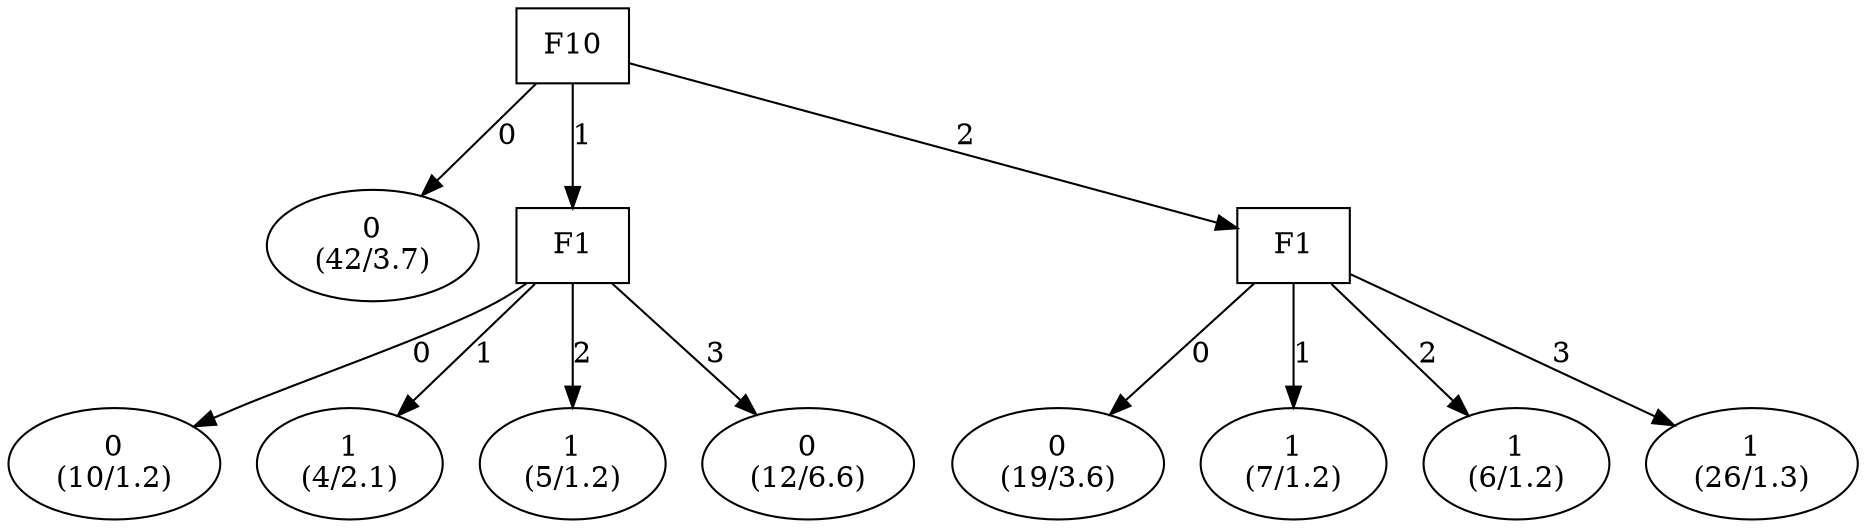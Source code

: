 digraph YaDT {
n0 [ shape=box, label="F10\n"]
n0 -> n1 [label="0"]
n1 [ shape=ellipse, label="0\n(42/3.7)"]
n0 -> n2 [label="1"]
n2 [ shape=box, label="F1\n"]
n2 -> n3 [label="0"]
n3 [ shape=ellipse, label="0\n(10/1.2)"]
n2 -> n4 [label="1"]
n4 [ shape=ellipse, label="1\n(4/2.1)"]
n2 -> n5 [label="2"]
n5 [ shape=ellipse, label="1\n(5/1.2)"]
n2 -> n6 [label="3"]
n6 [ shape=ellipse, label="0\n(12/6.6)"]
n0 -> n8 [label="2"]
n8 [ shape=box, label="F1\n"]
n8 -> n9 [label="0"]
n9 [ shape=ellipse, label="0\n(19/3.6)"]
n8 -> n10 [label="1"]
n10 [ shape=ellipse, label="1\n(7/1.2)"]
n8 -> n11 [label="2"]
n11 [ shape=ellipse, label="1\n(6/1.2)"]
n8 -> n12 [label="3"]
n12 [ shape=ellipse, label="1\n(26/1.3)"]
}

